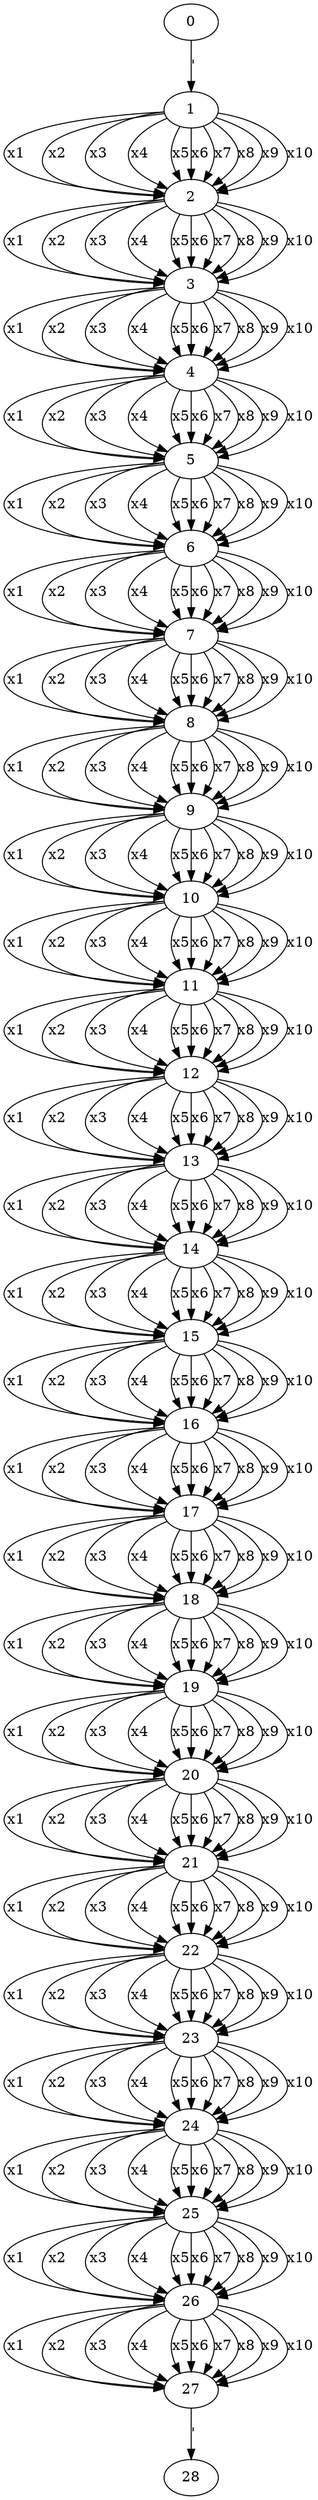 digraph G {
0;1;2;3;4;5;6;7;8;9;10;11;12;13;14;15;16;17;18;19;20;21;22;23;24;25;26;27;28;
0 -> 1 [label="'"]1 -> 2 [label="x1"];
1 -> 2 [label="x2"];
1 -> 2 [label="x3"];
1 -> 2 [label="x4"];
1 -> 2 [label="x5"];
1 -> 2 [label="x6"];
1 -> 2 [label="x7"];
1 -> 2 [label="x8"];
1 -> 2 [label="x9"];
1 -> 2 [label="x10"];
2 -> 3 [label="x1"];
2 -> 3 [label="x2"];
2 -> 3 [label="x3"];
2 -> 3 [label="x4"];
2 -> 3 [label="x5"];
2 -> 3 [label="x6"];
2 -> 3 [label="x7"];
2 -> 3 [label="x8"];
2 -> 3 [label="x9"];
2 -> 3 [label="x10"];
3 -> 4 [label="x1"];
3 -> 4 [label="x2"];
3 -> 4 [label="x3"];
3 -> 4 [label="x4"];
3 -> 4 [label="x5"];
3 -> 4 [label="x6"];
3 -> 4 [label="x7"];
3 -> 4 [label="x8"];
3 -> 4 [label="x9"];
3 -> 4 [label="x10"];
4 -> 5 [label="x1"];
4 -> 5 [label="x2"];
4 -> 5 [label="x3"];
4 -> 5 [label="x4"];
4 -> 5 [label="x5"];
4 -> 5 [label="x6"];
4 -> 5 [label="x7"];
4 -> 5 [label="x8"];
4 -> 5 [label="x9"];
4 -> 5 [label="x10"];
5 -> 6 [label="x1"];
5 -> 6 [label="x2"];
5 -> 6 [label="x3"];
5 -> 6 [label="x4"];
5 -> 6 [label="x5"];
5 -> 6 [label="x6"];
5 -> 6 [label="x7"];
5 -> 6 [label="x8"];
5 -> 6 [label="x9"];
5 -> 6 [label="x10"];
6 -> 7 [label="x1"];
6 -> 7 [label="x2"];
6 -> 7 [label="x3"];
6 -> 7 [label="x4"];
6 -> 7 [label="x5"];
6 -> 7 [label="x6"];
6 -> 7 [label="x7"];
6 -> 7 [label="x8"];
6 -> 7 [label="x9"];
6 -> 7 [label="x10"];
7 -> 8 [label="x1"];
7 -> 8 [label="x2"];
7 -> 8 [label="x3"];
7 -> 8 [label="x4"];
7 -> 8 [label="x5"];
7 -> 8 [label="x6"];
7 -> 8 [label="x7"];
7 -> 8 [label="x8"];
7 -> 8 [label="x9"];
7 -> 8 [label="x10"];
8 -> 9 [label="x1"];
8 -> 9 [label="x2"];
8 -> 9 [label="x3"];
8 -> 9 [label="x4"];
8 -> 9 [label="x5"];
8 -> 9 [label="x6"];
8 -> 9 [label="x7"];
8 -> 9 [label="x8"];
8 -> 9 [label="x9"];
8 -> 9 [label="x10"];
9 -> 10 [label="x1"];
9 -> 10 [label="x2"];
9 -> 10 [label="x3"];
9 -> 10 [label="x4"];
9 -> 10 [label="x5"];
9 -> 10 [label="x6"];
9 -> 10 [label="x7"];
9 -> 10 [label="x8"];
9 -> 10 [label="x9"];
9 -> 10 [label="x10"];
10 -> 11 [label="x1"];
10 -> 11 [label="x2"];
10 -> 11 [label="x3"];
10 -> 11 [label="x4"];
10 -> 11 [label="x5"];
10 -> 11 [label="x6"];
10 -> 11 [label="x7"];
10 -> 11 [label="x8"];
10 -> 11 [label="x9"];
10 -> 11 [label="x10"];
11 -> 12 [label="x1"];
11 -> 12 [label="x2"];
11 -> 12 [label="x3"];
11 -> 12 [label="x4"];
11 -> 12 [label="x5"];
11 -> 12 [label="x6"];
11 -> 12 [label="x7"];
11 -> 12 [label="x8"];
11 -> 12 [label="x9"];
11 -> 12 [label="x10"];
12 -> 13 [label="x1"];
12 -> 13 [label="x2"];
12 -> 13 [label="x3"];
12 -> 13 [label="x4"];
12 -> 13 [label="x5"];
12 -> 13 [label="x6"];
12 -> 13 [label="x7"];
12 -> 13 [label="x8"];
12 -> 13 [label="x9"];
12 -> 13 [label="x10"];
13 -> 14 [label="x1"];
13 -> 14 [label="x2"];
13 -> 14 [label="x3"];
13 -> 14 [label="x4"];
13 -> 14 [label="x5"];
13 -> 14 [label="x6"];
13 -> 14 [label="x7"];
13 -> 14 [label="x8"];
13 -> 14 [label="x9"];
13 -> 14 [label="x10"];
14 -> 15 [label="x1"];
14 -> 15 [label="x2"];
14 -> 15 [label="x3"];
14 -> 15 [label="x4"];
14 -> 15 [label="x5"];
14 -> 15 [label="x6"];
14 -> 15 [label="x7"];
14 -> 15 [label="x8"];
14 -> 15 [label="x9"];
14 -> 15 [label="x10"];
15 -> 16 [label="x1"];
15 -> 16 [label="x2"];
15 -> 16 [label="x3"];
15 -> 16 [label="x4"];
15 -> 16 [label="x5"];
15 -> 16 [label="x6"];
15 -> 16 [label="x7"];
15 -> 16 [label="x8"];
15 -> 16 [label="x9"];
15 -> 16 [label="x10"];
16 -> 17 [label="x1"];
16 -> 17 [label="x2"];
16 -> 17 [label="x3"];
16 -> 17 [label="x4"];
16 -> 17 [label="x5"];
16 -> 17 [label="x6"];
16 -> 17 [label="x7"];
16 -> 17 [label="x8"];
16 -> 17 [label="x9"];
16 -> 17 [label="x10"];
17 -> 18 [label="x1"];
17 -> 18 [label="x2"];
17 -> 18 [label="x3"];
17 -> 18 [label="x4"];
17 -> 18 [label="x5"];
17 -> 18 [label="x6"];
17 -> 18 [label="x7"];
17 -> 18 [label="x8"];
17 -> 18 [label="x9"];
17 -> 18 [label="x10"];
18 -> 19 [label="x1"];
18 -> 19 [label="x2"];
18 -> 19 [label="x3"];
18 -> 19 [label="x4"];
18 -> 19 [label="x5"];
18 -> 19 [label="x6"];
18 -> 19 [label="x7"];
18 -> 19 [label="x8"];
18 -> 19 [label="x9"];
18 -> 19 [label="x10"];
19 -> 20 [label="x1"];
19 -> 20 [label="x2"];
19 -> 20 [label="x3"];
19 -> 20 [label="x4"];
19 -> 20 [label="x5"];
19 -> 20 [label="x6"];
19 -> 20 [label="x7"];
19 -> 20 [label="x8"];
19 -> 20 [label="x9"];
19 -> 20 [label="x10"];
20 -> 21 [label="x1"];
20 -> 21 [label="x2"];
20 -> 21 [label="x3"];
20 -> 21 [label="x4"];
20 -> 21 [label="x5"];
20 -> 21 [label="x6"];
20 -> 21 [label="x7"];
20 -> 21 [label="x8"];
20 -> 21 [label="x9"];
20 -> 21 [label="x10"];
21 -> 22 [label="x1"];
21 -> 22 [label="x2"];
21 -> 22 [label="x3"];
21 -> 22 [label="x4"];
21 -> 22 [label="x5"];
21 -> 22 [label="x6"];
21 -> 22 [label="x7"];
21 -> 22 [label="x8"];
21 -> 22 [label="x9"];
21 -> 22 [label="x10"];
22 -> 23 [label="x1"];
22 -> 23 [label="x2"];
22 -> 23 [label="x3"];
22 -> 23 [label="x4"];
22 -> 23 [label="x5"];
22 -> 23 [label="x6"];
22 -> 23 [label="x7"];
22 -> 23 [label="x8"];
22 -> 23 [label="x9"];
22 -> 23 [label="x10"];
23 -> 24 [label="x1"];
23 -> 24 [label="x2"];
23 -> 24 [label="x3"];
23 -> 24 [label="x4"];
23 -> 24 [label="x5"];
23 -> 24 [label="x6"];
23 -> 24 [label="x7"];
23 -> 24 [label="x8"];
23 -> 24 [label="x9"];
23 -> 24 [label="x10"];
24 -> 25 [label="x1"];
24 -> 25 [label="x2"];
24 -> 25 [label="x3"];
24 -> 25 [label="x4"];
24 -> 25 [label="x5"];
24 -> 25 [label="x6"];
24 -> 25 [label="x7"];
24 -> 25 [label="x8"];
24 -> 25 [label="x9"];
24 -> 25 [label="x10"];
25 -> 26 [label="x1"];
25 -> 26 [label="x2"];
25 -> 26 [label="x3"];
25 -> 26 [label="x4"];
25 -> 26 [label="x5"];
25 -> 26 [label="x6"];
25 -> 26 [label="x7"];
25 -> 26 [label="x8"];
25 -> 26 [label="x9"];
25 -> 26 [label="x10"];
26 -> 27 [label="x1"];
26 -> 27 [label="x2"];
26 -> 27 [label="x3"];
26 -> 27 [label="x4"];
26 -> 27 [label="x5"];
26 -> 27 [label="x6"];
26 -> 27 [label="x7"];
26 -> 27 [label="x8"];
26 -> 27 [label="x9"];
26 -> 27 [label="x10"];
27 -> 28 [label="'"]
}